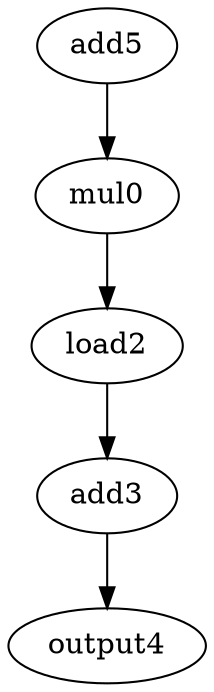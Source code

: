 digraph G {
mul0[opcode=mul];
load2[opcode=load];
add3[opcode=add];
output4[opcode=output];
add5[opcode=add];
load2->add3[operand=0]; //load->add
add3->output4[operand=0]; //add->output
add5->mul0[operand=1]; //add->gep_mul
mul0->load2[operand=0]; //gep_mul->load
}

